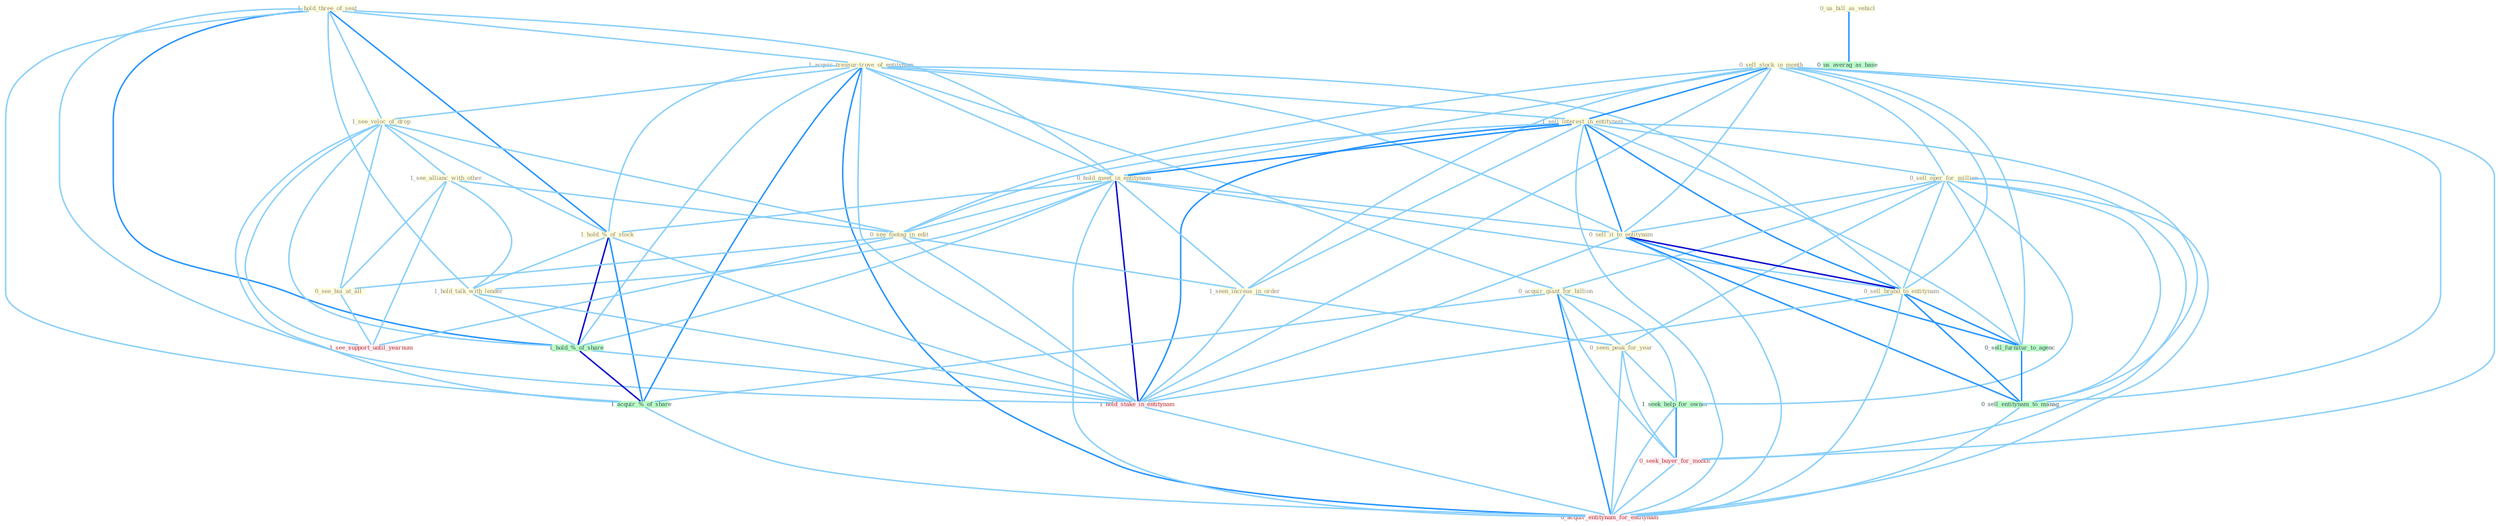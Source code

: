 Graph G{ 
    node
    [shape=polygon,style=filled,width=.5,height=.06,color="#BDFCC9",fixedsize=true,fontsize=4,
    fontcolor="#2f4f4f"];
    {node
    [color="#ffffe0", fontcolor="#8b7d6b"] "1_hold_three_of_seat " "1_acquir_treasur-trove_of_entitynam " "1_see_veloc_of_drop " "0_sell_stock_in_month " "1_sell_interest_in_entitynam " "1_see_allianc_with_other " "0_hold_meet_in_entitynam " "0_sell_oper_for_million " "1_hold_%_of_stock " "0_see_footag_in_edit " "1_seen_increas_in_order " "0_us_bill_as_vehicl " "0_sell_it_to_entitynam " "0_acquir_giant_for_billion " "0_sell_brand_to_entitynam " "0_see_bui_at_all " "1_hold_talk_with_lender " "0_seen_peak_for_year "}
{node [color="#fff0f5", fontcolor="#b22222"] "1_hold_stake_in_entitynam " "0_seek_buyer_for_month " "1_see_support_until_yearnum " "0_acquir_entitynam_for_entitynam "}
edge [color="#B0E2FF"];

	"1_hold_three_of_seat " -- "1_acquir_treasur-trove_of_entitynam " [w="1", color="#87cefa" ];
	"1_hold_three_of_seat " -- "1_see_veloc_of_drop " [w="1", color="#87cefa" ];
	"1_hold_three_of_seat " -- "0_hold_meet_in_entitynam " [w="1", color="#87cefa" ];
	"1_hold_three_of_seat " -- "1_hold_%_of_stock " [w="2", color="#1e90ff" , len=0.8];
	"1_hold_three_of_seat " -- "1_hold_talk_with_lender " [w="1", color="#87cefa" ];
	"1_hold_three_of_seat " -- "1_hold_%_of_share " [w="2", color="#1e90ff" , len=0.8];
	"1_hold_three_of_seat " -- "1_hold_stake_in_entitynam " [w="1", color="#87cefa" ];
	"1_hold_three_of_seat " -- "1_acquir_%_of_share " [w="1", color="#87cefa" ];
	"1_acquir_treasur-trove_of_entitynam " -- "1_see_veloc_of_drop " [w="1", color="#87cefa" ];
	"1_acquir_treasur-trove_of_entitynam " -- "1_sell_interest_in_entitynam " [w="1", color="#87cefa" ];
	"1_acquir_treasur-trove_of_entitynam " -- "0_hold_meet_in_entitynam " [w="1", color="#87cefa" ];
	"1_acquir_treasur-trove_of_entitynam " -- "1_hold_%_of_stock " [w="1", color="#87cefa" ];
	"1_acquir_treasur-trove_of_entitynam " -- "0_sell_it_to_entitynam " [w="1", color="#87cefa" ];
	"1_acquir_treasur-trove_of_entitynam " -- "0_acquir_giant_for_billion " [w="1", color="#87cefa" ];
	"1_acquir_treasur-trove_of_entitynam " -- "0_sell_brand_to_entitynam " [w="1", color="#87cefa" ];
	"1_acquir_treasur-trove_of_entitynam " -- "1_hold_%_of_share " [w="1", color="#87cefa" ];
	"1_acquir_treasur-trove_of_entitynam " -- "1_hold_stake_in_entitynam " [w="1", color="#87cefa" ];
	"1_acquir_treasur-trove_of_entitynam " -- "1_acquir_%_of_share " [w="2", color="#1e90ff" , len=0.8];
	"1_acquir_treasur-trove_of_entitynam " -- "0_acquir_entitynam_for_entitynam " [w="2", color="#1e90ff" , len=0.8];
	"1_see_veloc_of_drop " -- "1_see_allianc_with_other " [w="1", color="#87cefa" ];
	"1_see_veloc_of_drop " -- "1_hold_%_of_stock " [w="1", color="#87cefa" ];
	"1_see_veloc_of_drop " -- "0_see_footag_in_edit " [w="1", color="#87cefa" ];
	"1_see_veloc_of_drop " -- "0_see_bui_at_all " [w="1", color="#87cefa" ];
	"1_see_veloc_of_drop " -- "1_hold_%_of_share " [w="1", color="#87cefa" ];
	"1_see_veloc_of_drop " -- "1_acquir_%_of_share " [w="1", color="#87cefa" ];
	"1_see_veloc_of_drop " -- "1_see_support_until_yearnum " [w="1", color="#87cefa" ];
	"0_sell_stock_in_month " -- "1_sell_interest_in_entitynam " [w="2", color="#1e90ff" , len=0.8];
	"0_sell_stock_in_month " -- "0_hold_meet_in_entitynam " [w="1", color="#87cefa" ];
	"0_sell_stock_in_month " -- "0_sell_oper_for_million " [w="1", color="#87cefa" ];
	"0_sell_stock_in_month " -- "0_see_footag_in_edit " [w="1", color="#87cefa" ];
	"0_sell_stock_in_month " -- "1_seen_increas_in_order " [w="1", color="#87cefa" ];
	"0_sell_stock_in_month " -- "0_sell_it_to_entitynam " [w="1", color="#87cefa" ];
	"0_sell_stock_in_month " -- "0_sell_brand_to_entitynam " [w="1", color="#87cefa" ];
	"0_sell_stock_in_month " -- "1_hold_stake_in_entitynam " [w="1", color="#87cefa" ];
	"0_sell_stock_in_month " -- "0_seek_buyer_for_month " [w="1", color="#87cefa" ];
	"0_sell_stock_in_month " -- "0_sell_furnitur_to_agenc " [w="1", color="#87cefa" ];
	"0_sell_stock_in_month " -- "0_sell_entitynam_to_manag " [w="1", color="#87cefa" ];
	"1_sell_interest_in_entitynam " -- "0_hold_meet_in_entitynam " [w="2", color="#1e90ff" , len=0.8];
	"1_sell_interest_in_entitynam " -- "0_sell_oper_for_million " [w="1", color="#87cefa" ];
	"1_sell_interest_in_entitynam " -- "0_see_footag_in_edit " [w="1", color="#87cefa" ];
	"1_sell_interest_in_entitynam " -- "1_seen_increas_in_order " [w="1", color="#87cefa" ];
	"1_sell_interest_in_entitynam " -- "0_sell_it_to_entitynam " [w="2", color="#1e90ff" , len=0.8];
	"1_sell_interest_in_entitynam " -- "0_sell_brand_to_entitynam " [w="2", color="#1e90ff" , len=0.8];
	"1_sell_interest_in_entitynam " -- "1_hold_stake_in_entitynam " [w="2", color="#1e90ff" , len=0.8];
	"1_sell_interest_in_entitynam " -- "0_sell_furnitur_to_agenc " [w="1", color="#87cefa" ];
	"1_sell_interest_in_entitynam " -- "0_sell_entitynam_to_manag " [w="1", color="#87cefa" ];
	"1_sell_interest_in_entitynam " -- "0_acquir_entitynam_for_entitynam " [w="1", color="#87cefa" ];
	"1_see_allianc_with_other " -- "0_see_footag_in_edit " [w="1", color="#87cefa" ];
	"1_see_allianc_with_other " -- "0_see_bui_at_all " [w="1", color="#87cefa" ];
	"1_see_allianc_with_other " -- "1_hold_talk_with_lender " [w="1", color="#87cefa" ];
	"1_see_allianc_with_other " -- "1_see_support_until_yearnum " [w="1", color="#87cefa" ];
	"0_hold_meet_in_entitynam " -- "1_hold_%_of_stock " [w="1", color="#87cefa" ];
	"0_hold_meet_in_entitynam " -- "0_see_footag_in_edit " [w="1", color="#87cefa" ];
	"0_hold_meet_in_entitynam " -- "1_seen_increas_in_order " [w="1", color="#87cefa" ];
	"0_hold_meet_in_entitynam " -- "0_sell_it_to_entitynam " [w="1", color="#87cefa" ];
	"0_hold_meet_in_entitynam " -- "0_sell_brand_to_entitynam " [w="1", color="#87cefa" ];
	"0_hold_meet_in_entitynam " -- "1_hold_talk_with_lender " [w="1", color="#87cefa" ];
	"0_hold_meet_in_entitynam " -- "1_hold_%_of_share " [w="1", color="#87cefa" ];
	"0_hold_meet_in_entitynam " -- "1_hold_stake_in_entitynam " [w="3", color="#0000cd" , len=0.6];
	"0_hold_meet_in_entitynam " -- "0_acquir_entitynam_for_entitynam " [w="1", color="#87cefa" ];
	"0_sell_oper_for_million " -- "0_sell_it_to_entitynam " [w="1", color="#87cefa" ];
	"0_sell_oper_for_million " -- "0_acquir_giant_for_billion " [w="1", color="#87cefa" ];
	"0_sell_oper_for_million " -- "0_sell_brand_to_entitynam " [w="1", color="#87cefa" ];
	"0_sell_oper_for_million " -- "0_seen_peak_for_year " [w="1", color="#87cefa" ];
	"0_sell_oper_for_million " -- "1_seek_help_for_owner " [w="1", color="#87cefa" ];
	"0_sell_oper_for_million " -- "0_seek_buyer_for_month " [w="1", color="#87cefa" ];
	"0_sell_oper_for_million " -- "0_sell_furnitur_to_agenc " [w="1", color="#87cefa" ];
	"0_sell_oper_for_million " -- "0_sell_entitynam_to_manag " [w="1", color="#87cefa" ];
	"0_sell_oper_for_million " -- "0_acquir_entitynam_for_entitynam " [w="1", color="#87cefa" ];
	"1_hold_%_of_stock " -- "1_hold_talk_with_lender " [w="1", color="#87cefa" ];
	"1_hold_%_of_stock " -- "1_hold_%_of_share " [w="3", color="#0000cd" , len=0.6];
	"1_hold_%_of_stock " -- "1_hold_stake_in_entitynam " [w="1", color="#87cefa" ];
	"1_hold_%_of_stock " -- "1_acquir_%_of_share " [w="2", color="#1e90ff" , len=0.8];
	"0_see_footag_in_edit " -- "1_seen_increas_in_order " [w="1", color="#87cefa" ];
	"0_see_footag_in_edit " -- "0_see_bui_at_all " [w="1", color="#87cefa" ];
	"0_see_footag_in_edit " -- "1_hold_stake_in_entitynam " [w="1", color="#87cefa" ];
	"0_see_footag_in_edit " -- "1_see_support_until_yearnum " [w="1", color="#87cefa" ];
	"1_seen_increas_in_order " -- "0_seen_peak_for_year " [w="1", color="#87cefa" ];
	"1_seen_increas_in_order " -- "1_hold_stake_in_entitynam " [w="1", color="#87cefa" ];
	"0_us_bill_as_vehicl " -- "0_us_averag_as_base " [w="2", color="#1e90ff" , len=0.8];
	"0_sell_it_to_entitynam " -- "0_sell_brand_to_entitynam " [w="3", color="#0000cd" , len=0.6];
	"0_sell_it_to_entitynam " -- "1_hold_stake_in_entitynam " [w="1", color="#87cefa" ];
	"0_sell_it_to_entitynam " -- "0_sell_furnitur_to_agenc " [w="2", color="#1e90ff" , len=0.8];
	"0_sell_it_to_entitynam " -- "0_sell_entitynam_to_manag " [w="2", color="#1e90ff" , len=0.8];
	"0_sell_it_to_entitynam " -- "0_acquir_entitynam_for_entitynam " [w="1", color="#87cefa" ];
	"0_acquir_giant_for_billion " -- "0_seen_peak_for_year " [w="1", color="#87cefa" ];
	"0_acquir_giant_for_billion " -- "1_seek_help_for_owner " [w="1", color="#87cefa" ];
	"0_acquir_giant_for_billion " -- "0_seek_buyer_for_month " [w="1", color="#87cefa" ];
	"0_acquir_giant_for_billion " -- "1_acquir_%_of_share " [w="1", color="#87cefa" ];
	"0_acquir_giant_for_billion " -- "0_acquir_entitynam_for_entitynam " [w="2", color="#1e90ff" , len=0.8];
	"0_sell_brand_to_entitynam " -- "1_hold_stake_in_entitynam " [w="1", color="#87cefa" ];
	"0_sell_brand_to_entitynam " -- "0_sell_furnitur_to_agenc " [w="2", color="#1e90ff" , len=0.8];
	"0_sell_brand_to_entitynam " -- "0_sell_entitynam_to_manag " [w="2", color="#1e90ff" , len=0.8];
	"0_sell_brand_to_entitynam " -- "0_acquir_entitynam_for_entitynam " [w="1", color="#87cefa" ];
	"0_see_bui_at_all " -- "1_see_support_until_yearnum " [w="1", color="#87cefa" ];
	"1_hold_talk_with_lender " -- "1_hold_%_of_share " [w="1", color="#87cefa" ];
	"1_hold_talk_with_lender " -- "1_hold_stake_in_entitynam " [w="1", color="#87cefa" ];
	"0_seen_peak_for_year " -- "1_seek_help_for_owner " [w="1", color="#87cefa" ];
	"0_seen_peak_for_year " -- "0_seek_buyer_for_month " [w="1", color="#87cefa" ];
	"0_seen_peak_for_year " -- "0_acquir_entitynam_for_entitynam " [w="1", color="#87cefa" ];
	"1_hold_%_of_share " -- "1_hold_stake_in_entitynam " [w="1", color="#87cefa" ];
	"1_hold_%_of_share " -- "1_acquir_%_of_share " [w="3", color="#0000cd" , len=0.6];
	"1_hold_stake_in_entitynam " -- "0_acquir_entitynam_for_entitynam " [w="1", color="#87cefa" ];
	"1_seek_help_for_owner " -- "0_seek_buyer_for_month " [w="2", color="#1e90ff" , len=0.8];
	"1_seek_help_for_owner " -- "0_acquir_entitynam_for_entitynam " [w="1", color="#87cefa" ];
	"0_seek_buyer_for_month " -- "0_acquir_entitynam_for_entitynam " [w="1", color="#87cefa" ];
	"1_acquir_%_of_share " -- "0_acquir_entitynam_for_entitynam " [w="1", color="#87cefa" ];
	"0_sell_furnitur_to_agenc " -- "0_sell_entitynam_to_manag " [w="2", color="#1e90ff" , len=0.8];
	"0_sell_entitynam_to_manag " -- "0_acquir_entitynam_for_entitynam " [w="1", color="#87cefa" ];
}
